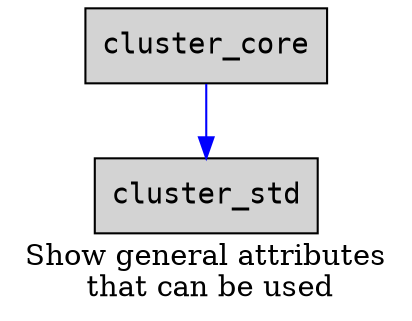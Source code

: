 digraph G {
	graph [
          label="Show general attributes\n that can be used",
        ];
  node    [shape=rectangle, style=filled, fontname="Courier"];
  edge    [color=blue];
 
    subgraph cluster_core {
    label = "Core: Minimum with X Server";
    style=filled;
    color=lightgrey;
    node [shape=rectangle, style=filled,color=white];
    
  }
    subgraph cluster_std {
    label = "Standard: Window system with normally used applications";
    style=filled;
    color=lightgrey;
    node [shape=rectangle, style=filled,color=white];
    
  }
  
  cluster_core->cluster_std;
  
}
